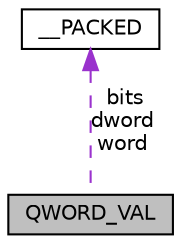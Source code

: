 digraph "QWORD_VAL"
{
  edge [fontname="Helvetica",fontsize="10",labelfontname="Helvetica",labelfontsize="10"];
  node [fontname="Helvetica",fontsize="10",shape=record];
  Node1 [label="QWORD_VAL",height=0.2,width=0.4,color="black", fillcolor="grey75", style="filled", fontcolor="black"];
  Node2 -> Node1 [dir="back",color="darkorchid3",fontsize="10",style="dashed",label=" bits\ndword\nword" ,fontname="Helvetica"];
  Node2 [label="__PACKED",height=0.2,width=0.4,color="black", fillcolor="white", style="filled",URL="$struct_q_w_o_r_d___v_a_l_1_1_____p_a_c_k_e_d.html"];
}
